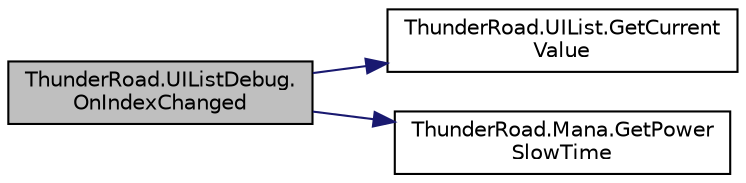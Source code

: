 digraph "ThunderRoad.UIListDebug.OnIndexChanged"
{
 // LATEX_PDF_SIZE
  edge [fontname="Helvetica",fontsize="10",labelfontname="Helvetica",labelfontsize="10"];
  node [fontname="Helvetica",fontsize="10",shape=record];
  rankdir="LR";
  Node1 [label="ThunderRoad.UIListDebug.\lOnIndexChanged",height=0.2,width=0.4,color="black", fillcolor="grey75", style="filled", fontcolor="black",tooltip=" "];
  Node1 -> Node2 [color="midnightblue",fontsize="10",style="solid",fontname="Helvetica"];
  Node2 [label="ThunderRoad.UIList.GetCurrent\lValue",height=0.2,width=0.4,color="black", fillcolor="white", style="filled",URL="$class_thunder_road_1_1_u_i_list.html#a34eead4bfb05af2c86f08ed30ac6e1ad",tooltip=" "];
  Node1 -> Node3 [color="midnightblue",fontsize="10",style="solid",fontname="Helvetica"];
  Node3 [label="ThunderRoad.Mana.GetPower\lSlowTime",height=0.2,width=0.4,color="black", fillcolor="white", style="filled",URL="$class_thunder_road_1_1_mana.html#a9c7bf28a6a4d0057575ef0c249e3edc1",tooltip="Gets the power slow time."];
}
